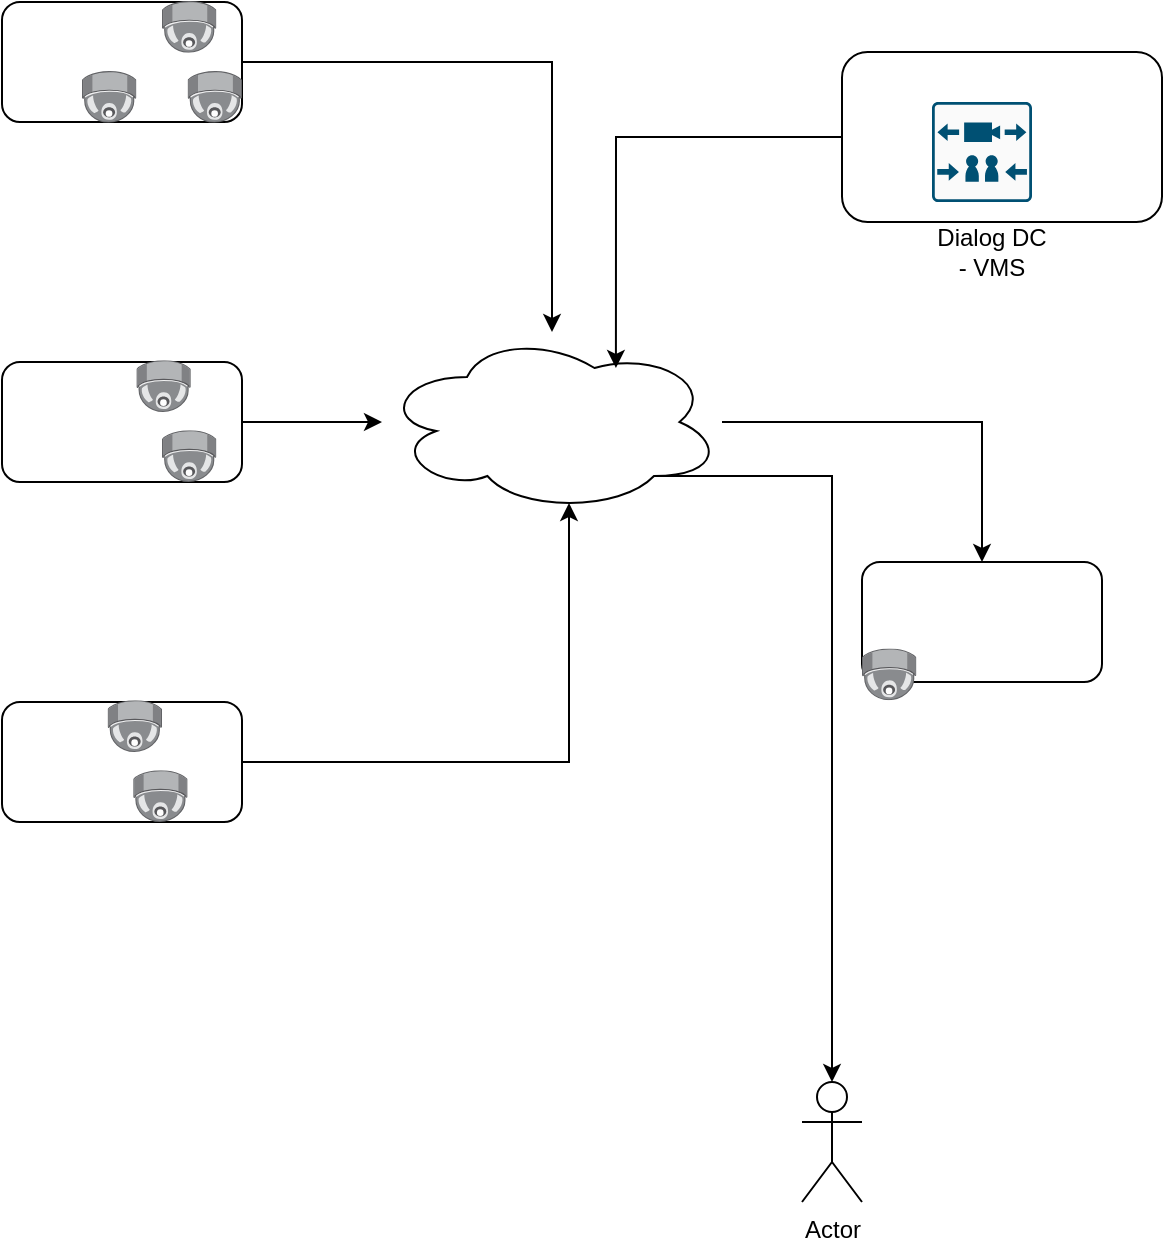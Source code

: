 <mxfile version="22.0.6" type="github">
  <diagram name="Page-1" id="JIlZDkIPc6fDsJDhfCHW">
    <mxGraphModel dx="1112" dy="569" grid="1" gridSize="10" guides="1" tooltips="1" connect="1" arrows="1" fold="1" page="1" pageScale="1" pageWidth="850" pageHeight="1100" math="0" shadow="0">
      <root>
        <mxCell id="0" />
        <mxCell id="1" parent="0" />
        <mxCell id="1cqaB1Q_qEM46uVqkkQ3-6" style="edgeStyle=orthogonalEdgeStyle;rounded=0;orthogonalLoop=1;jettySize=auto;html=1;" parent="1" source="1cqaB1Q_qEM46uVqkkQ3-1" target="1cqaB1Q_qEM46uVqkkQ3-4" edge="1">
          <mxGeometry relative="1" as="geometry" />
        </mxCell>
        <mxCell id="1cqaB1Q_qEM46uVqkkQ3-1" value="" style="rounded=1;whiteSpace=wrap;html=1;" parent="1" vertex="1">
          <mxGeometry x="120" y="90" width="120" height="60" as="geometry" />
        </mxCell>
        <mxCell id="1cqaB1Q_qEM46uVqkkQ3-7" style="edgeStyle=orthogonalEdgeStyle;rounded=0;orthogonalLoop=1;jettySize=auto;html=1;" parent="1" source="1cqaB1Q_qEM46uVqkkQ3-2" target="1cqaB1Q_qEM46uVqkkQ3-4" edge="1">
          <mxGeometry relative="1" as="geometry" />
        </mxCell>
        <mxCell id="1cqaB1Q_qEM46uVqkkQ3-2" value="" style="rounded=1;whiteSpace=wrap;html=1;" parent="1" vertex="1">
          <mxGeometry x="120" y="270" width="120" height="60" as="geometry" />
        </mxCell>
        <mxCell id="1cqaB1Q_qEM46uVqkkQ3-3" value="" style="rounded=1;whiteSpace=wrap;html=1;" parent="1" vertex="1">
          <mxGeometry x="120" y="440" width="120" height="60" as="geometry" />
        </mxCell>
        <mxCell id="wo9oIifTvgYb-TYNg8Vq-1" style="edgeStyle=orthogonalEdgeStyle;rounded=0;orthogonalLoop=1;jettySize=auto;html=1;" edge="1" parent="1" source="1cqaB1Q_qEM46uVqkkQ3-4" target="1cqaB1Q_qEM46uVqkkQ3-5">
          <mxGeometry relative="1" as="geometry" />
        </mxCell>
        <mxCell id="1cqaB1Q_qEM46uVqkkQ3-4" value="" style="ellipse;shape=cloud;whiteSpace=wrap;html=1;" parent="1" vertex="1">
          <mxGeometry x="310" y="255" width="170" height="90" as="geometry" />
        </mxCell>
        <mxCell id="1cqaB1Q_qEM46uVqkkQ3-5" value="" style="rounded=1;whiteSpace=wrap;html=1;" parent="1" vertex="1">
          <mxGeometry x="550" y="370" width="120" height="60" as="geometry" />
        </mxCell>
        <mxCell id="1cqaB1Q_qEM46uVqkkQ3-8" style="edgeStyle=orthogonalEdgeStyle;rounded=0;orthogonalLoop=1;jettySize=auto;html=1;entryX=0.55;entryY=0.95;entryDx=0;entryDy=0;entryPerimeter=0;" parent="1" source="1cqaB1Q_qEM46uVqkkQ3-3" target="1cqaB1Q_qEM46uVqkkQ3-4" edge="1">
          <mxGeometry relative="1" as="geometry" />
        </mxCell>
        <mxCell id="wo9oIifTvgYb-TYNg8Vq-2" value="" style="image;points=[];aspect=fixed;html=1;align=center;shadow=0;dashed=0;image=img/lib/allied_telesis/security/Surveillance_Camera_Ceiling.svg;" vertex="1" parent="1">
          <mxGeometry x="200" y="89.52" width="27.2" height="25.88" as="geometry" />
        </mxCell>
        <mxCell id="wo9oIifTvgYb-TYNg8Vq-3" value="" style="image;points=[];aspect=fixed;html=1;align=center;shadow=0;dashed=0;image=img/lib/allied_telesis/security/Surveillance_Camera_Ceiling.svg;" vertex="1" parent="1">
          <mxGeometry x="160" y="124.52" width="27.2" height="25.88" as="geometry" />
        </mxCell>
        <mxCell id="wo9oIifTvgYb-TYNg8Vq-4" value="" style="image;points=[];aspect=fixed;html=1;align=center;shadow=0;dashed=0;image=img/lib/allied_telesis/security/Surveillance_Camera_Ceiling.svg;" vertex="1" parent="1">
          <mxGeometry x="212.8" y="124.52" width="27.2" height="25.88" as="geometry" />
        </mxCell>
        <mxCell id="wo9oIifTvgYb-TYNg8Vq-5" value="" style="image;points=[];aspect=fixed;html=1;align=center;shadow=0;dashed=0;image=img/lib/allied_telesis/security/Surveillance_Camera_Ceiling.svg;" vertex="1" parent="1">
          <mxGeometry x="187.2" y="269.12" width="27.2" height="25.88" as="geometry" />
        </mxCell>
        <mxCell id="wo9oIifTvgYb-TYNg8Vq-6" value="" style="image;points=[];aspect=fixed;html=1;align=center;shadow=0;dashed=0;image=img/lib/allied_telesis/security/Surveillance_Camera_Ceiling.svg;" vertex="1" parent="1">
          <mxGeometry x="200" y="304.12" width="27.2" height="25.88" as="geometry" />
        </mxCell>
        <mxCell id="wo9oIifTvgYb-TYNg8Vq-7" value="" style="image;points=[];aspect=fixed;html=1;align=center;shadow=0;dashed=0;image=img/lib/allied_telesis/security/Surveillance_Camera_Ceiling.svg;" vertex="1" parent="1">
          <mxGeometry x="172.8" y="439.12" width="27.2" height="25.88" as="geometry" />
        </mxCell>
        <mxCell id="wo9oIifTvgYb-TYNg8Vq-8" value="" style="image;points=[];aspect=fixed;html=1;align=center;shadow=0;dashed=0;image=img/lib/allied_telesis/security/Surveillance_Camera_Ceiling.svg;" vertex="1" parent="1">
          <mxGeometry x="185.6" y="474.12" width="27.2" height="25.88" as="geometry" />
        </mxCell>
        <mxCell id="wo9oIifTvgYb-TYNg8Vq-9" value="" style="image;points=[];aspect=fixed;html=1;align=center;shadow=0;dashed=0;image=img/lib/allied_telesis/security/Surveillance_Camera_Ceiling.svg;" vertex="1" parent="1">
          <mxGeometry x="550" y="413.24" width="27.2" height="25.88" as="geometry" />
        </mxCell>
        <mxCell id="wo9oIifTvgYb-TYNg8Vq-10" value="" style="rounded=1;whiteSpace=wrap;html=1;" vertex="1" parent="1">
          <mxGeometry x="540" y="115" width="160" height="85" as="geometry" />
        </mxCell>
        <mxCell id="wo9oIifTvgYb-TYNg8Vq-11" value="" style="sketch=0;points=[[0.015,0.015,0],[0.985,0.015,0],[0.985,0.985,0],[0.015,0.985,0],[0.25,0,0],[0.5,0,0],[0.75,0,0],[1,0.25,0],[1,0.5,0],[1,0.75,0],[0.75,1,0],[0.5,1,0],[0.25,1,0],[0,0.75,0],[0,0.5,0],[0,0.25,0]];verticalLabelPosition=bottom;html=1;verticalAlign=top;aspect=fixed;align=center;pointerEvents=1;shape=mxgraph.cisco19.rect;prIcon=video_call_server;fillColor=#FAFAFA;strokeColor=#005073;" vertex="1" parent="1">
          <mxGeometry x="585" y="140" width="50" height="50" as="geometry" />
        </mxCell>
        <mxCell id="wo9oIifTvgYb-TYNg8Vq-12" style="edgeStyle=orthogonalEdgeStyle;rounded=0;orthogonalLoop=1;jettySize=auto;html=1;entryX=0.688;entryY=0.2;entryDx=0;entryDy=0;entryPerimeter=0;" edge="1" parent="1" source="wo9oIifTvgYb-TYNg8Vq-10" target="1cqaB1Q_qEM46uVqkkQ3-4">
          <mxGeometry relative="1" as="geometry" />
        </mxCell>
        <mxCell id="wo9oIifTvgYb-TYNg8Vq-13" value="Dialog DC - VMS" style="text;html=1;strokeColor=none;fillColor=none;align=center;verticalAlign=middle;whiteSpace=wrap;rounded=0;" vertex="1" parent="1">
          <mxGeometry x="585" y="200" width="60" height="30" as="geometry" />
        </mxCell>
        <mxCell id="wo9oIifTvgYb-TYNg8Vq-15" value="" style="shape=image;html=1;verticalAlign=top;verticalLabelPosition=bottom;labelBackgroundColor=#ffffff;imageAspect=0;aspect=fixed;image=https://cdn0.iconfinder.com/data/icons/devices-42/512/Normal_LCD-128.png" vertex="1" parent="1">
          <mxGeometry x="630" y="370" width="69.12" height="69.12" as="geometry" />
        </mxCell>
        <mxCell id="wo9oIifTvgYb-TYNg8Vq-16" value="Actor" style="shape=umlActor;verticalLabelPosition=bottom;verticalAlign=top;html=1;outlineConnect=0;" vertex="1" parent="1">
          <mxGeometry x="520" y="630" width="30" height="60" as="geometry" />
        </mxCell>
        <mxCell id="wo9oIifTvgYb-TYNg8Vq-17" style="edgeStyle=orthogonalEdgeStyle;rounded=0;orthogonalLoop=1;jettySize=auto;html=1;exitX=0.8;exitY=0.8;exitDx=0;exitDy=0;exitPerimeter=0;entryX=0.5;entryY=0;entryDx=0;entryDy=0;entryPerimeter=0;" edge="1" parent="1" source="1cqaB1Q_qEM46uVqkkQ3-4" target="wo9oIifTvgYb-TYNg8Vq-16">
          <mxGeometry relative="1" as="geometry" />
        </mxCell>
        <mxCell id="wo9oIifTvgYb-TYNg8Vq-18" value="" style="shape=image;html=1;verticalAlign=top;verticalLabelPosition=bottom;labelBackgroundColor=#ffffff;imageAspect=0;aspect=fixed;image=https://cdn4.iconfinder.com/data/icons/essential-app-1/16/mobile-phone-smart-screen-128.png" vertex="1" parent="1">
          <mxGeometry x="570" y="670" width="48" height="48" as="geometry" />
        </mxCell>
        <mxCell id="wo9oIifTvgYb-TYNg8Vq-19" value="" style="shape=image;html=1;verticalAlign=top;verticalLabelPosition=bottom;labelBackgroundColor=#ffffff;imageAspect=0;aspect=fixed;image=https://cdn0.iconfinder.com/data/icons/devices-42/512/Normal_LCD-128.png" vertex="1" parent="1">
          <mxGeometry x="575" y="620" width="50" height="50" as="geometry" />
        </mxCell>
      </root>
    </mxGraphModel>
  </diagram>
</mxfile>
